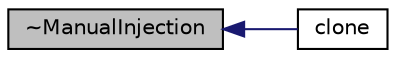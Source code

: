 digraph "~ManualInjection"
{
  bgcolor="transparent";
  edge [fontname="Helvetica",fontsize="10",labelfontname="Helvetica",labelfontsize="10"];
  node [fontname="Helvetica",fontsize="10",shape=record];
  rankdir="LR";
  Node11 [label="~ManualInjection",height=0.2,width=0.4,color="black", fillcolor="grey75", style="filled", fontcolor="black"];
  Node11 -> Node12 [dir="back",color="midnightblue",fontsize="10",style="solid",fontname="Helvetica"];
  Node12 [label="clone",height=0.2,width=0.4,color="black",URL="$a25213.html#ac6d7055f88f8ceb366a9f64d3ba635e0",tooltip="Construct and return a clone. "];
}
